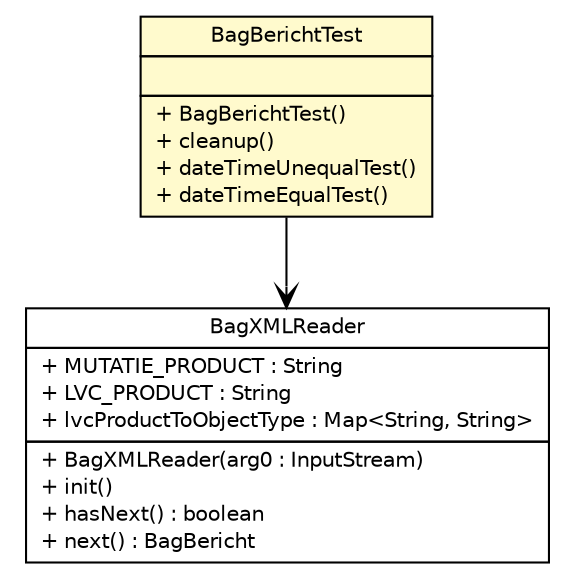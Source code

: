 #!/usr/local/bin/dot
#
# Class diagram 
# Generated by UMLGraph version R5_6-24-gf6e263 (http://www.umlgraph.org/)
#

digraph G {
	edge [fontname="Helvetica",fontsize=10,labelfontname="Helvetica",labelfontsize=10];
	node [fontname="Helvetica",fontsize=10,shape=plaintext];
	nodesep=0.25;
	ranksep=0.5;
	// nl.b3p.brmo.loader.entity.BagBerichtTest
	c580 [label=<<table title="nl.b3p.brmo.loader.entity.BagBerichtTest" border="0" cellborder="1" cellspacing="0" cellpadding="2" port="p" bgcolor="lemonChiffon" href="./BagBerichtTest.html">
		<tr><td><table border="0" cellspacing="0" cellpadding="1">
<tr><td align="center" balign="center"> BagBerichtTest </td></tr>
		</table></td></tr>
		<tr><td><table border="0" cellspacing="0" cellpadding="1">
<tr><td align="left" balign="left">  </td></tr>
		</table></td></tr>
		<tr><td><table border="0" cellspacing="0" cellpadding="1">
<tr><td align="left" balign="left"> + BagBerichtTest() </td></tr>
<tr><td align="left" balign="left"> + cleanup() </td></tr>
<tr><td align="left" balign="left"> + dateTimeUnequalTest() </td></tr>
<tr><td align="left" balign="left"> + dateTimeEqualTest() </td></tr>
		</table></td></tr>
		</table>>, URL="./BagBerichtTest.html", fontname="Helvetica", fontcolor="black", fontsize=10.0];
	// nl.b3p.brmo.loader.entity.BagBerichtTest NAVASSOC nl.b3p.brmo.loader.xml.BagXMLReader
	c580:p -> c593:p [taillabel="", label="", headlabel="", fontname="Helvetica", fontcolor="black", fontsize=10.0, color="black", arrowhead=open];
	// nl.b3p.brmo.loader.xml.BagXMLReader
	c593 [label=<<table title="nl.b3p.brmo.loader.xml.BagXMLReader" border="0" cellborder="1" cellspacing="0" cellpadding="2" port="p">
		<tr><td><table border="0" cellspacing="0" cellpadding="1">
<tr><td align="center" balign="center"> BagXMLReader </td></tr>
		</table></td></tr>
		<tr><td><table border="0" cellspacing="0" cellpadding="1">
<tr><td align="left" balign="left"> + MUTATIE_PRODUCT : String </td></tr>
<tr><td align="left" balign="left"> + LVC_PRODUCT : String </td></tr>
<tr><td align="left" balign="left"> + lvcProductToObjectType : Map&lt;String, String&gt; </td></tr>
		</table></td></tr>
		<tr><td><table border="0" cellspacing="0" cellpadding="1">
<tr><td align="left" balign="left"> + BagXMLReader(arg0 : InputStream) </td></tr>
<tr><td align="left" balign="left"> + init() </td></tr>
<tr><td align="left" balign="left"> + hasNext() : boolean </td></tr>
<tr><td align="left" balign="left"> + next() : BagBericht </td></tr>
		</table></td></tr>
		</table>>, URL="null", fontname="Helvetica", fontcolor="black", fontsize=10.0];
}

